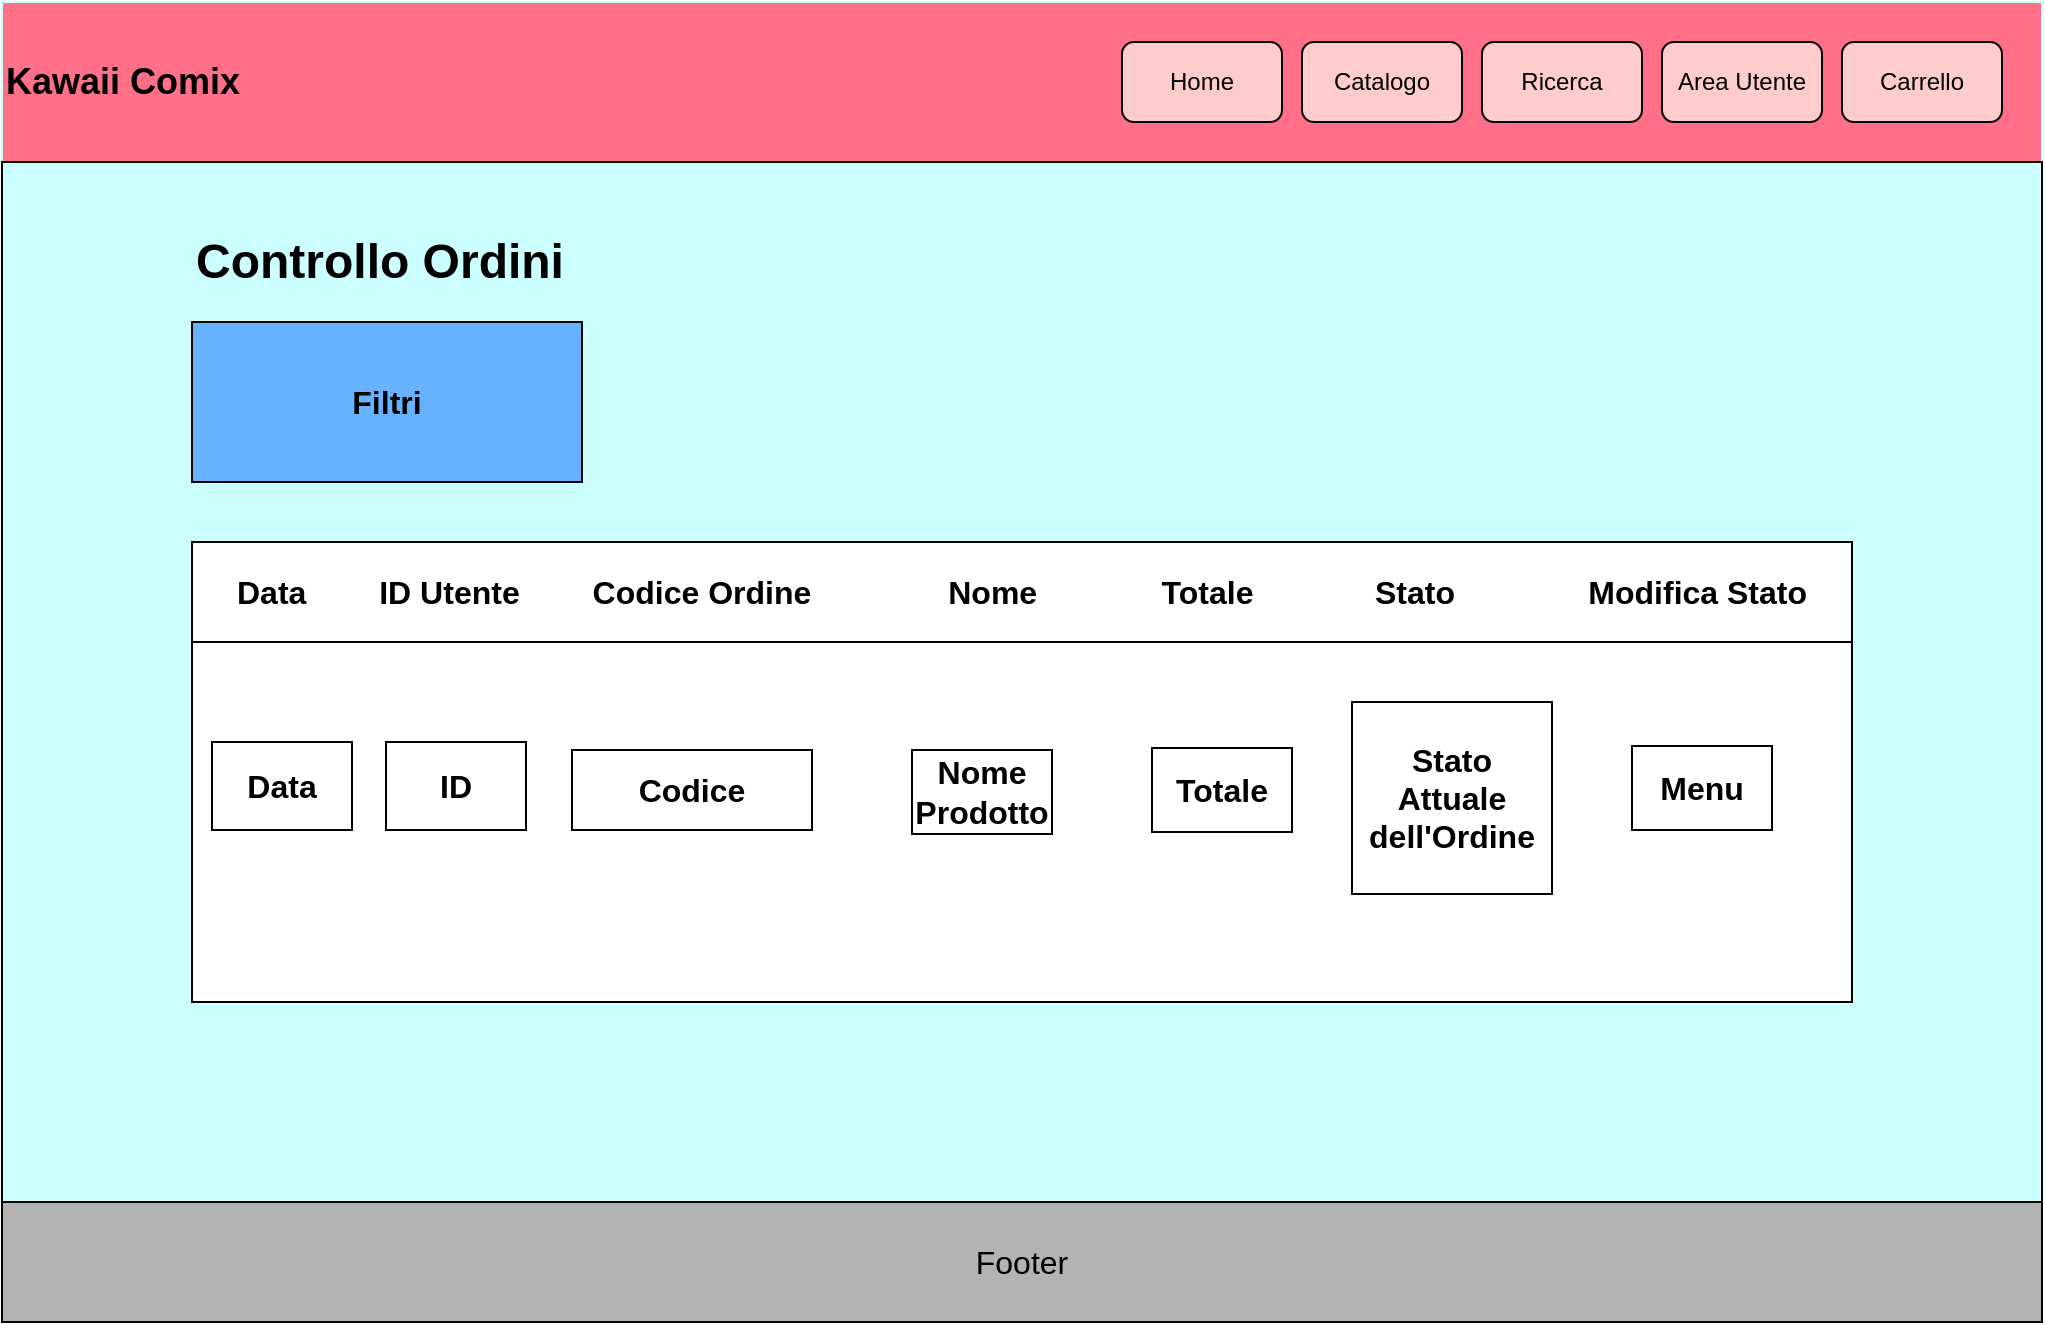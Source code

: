 <mxfile version="21.6.1" type="device">
  <diagram name="Pagina-1" id="wN6YJSM4o66fR8LFv3Vh">
    <mxGraphModel dx="2169" dy="2539" grid="1" gridSize="10" guides="1" tooltips="1" connect="1" arrows="1" fold="1" page="1" pageScale="1" pageWidth="827" pageHeight="1169" math="0" shadow="0">
      <root>
        <mxCell id="0" />
        <mxCell id="1" parent="0" />
        <mxCell id="5UGKIeRZJDmRClwh3Alo-3" value="&lt;font style=&quot;font-size: 18px;&quot;&gt;Kawaii Comix&lt;/font&gt;" style="swimlane;whiteSpace=wrap;html=1;startSize=80;fillColor=#FF6F88;align=left;strokeColor=#CCFFFF;" parent="1" vertex="1">
          <mxGeometry x="-680" y="-840" width="1020" height="644" as="geometry" />
        </mxCell>
        <mxCell id="5UGKIeRZJDmRClwh3Alo-8" value="" style="whiteSpace=wrap;html=1;fillColor=#CCFFFF;align=left;" parent="5UGKIeRZJDmRClwh3Alo-3" vertex="1">
          <mxGeometry y="80" width="1020" height="520" as="geometry" />
        </mxCell>
        <mxCell id="5UGKIeRZJDmRClwh3Alo-9" value="Home" style="rounded=1;whiteSpace=wrap;html=1;fillColor=#FFCCCC;" parent="5UGKIeRZJDmRClwh3Alo-3" vertex="1">
          <mxGeometry x="560" y="20" width="80" height="40" as="geometry" />
        </mxCell>
        <mxCell id="5UGKIeRZJDmRClwh3Alo-10" value="Catalogo" style="rounded=1;whiteSpace=wrap;html=1;fillColor=#FFCCCC;" parent="5UGKIeRZJDmRClwh3Alo-3" vertex="1">
          <mxGeometry x="650" y="20" width="80" height="40" as="geometry" />
        </mxCell>
        <mxCell id="5UGKIeRZJDmRClwh3Alo-11" value="Ricerca" style="rounded=1;whiteSpace=wrap;html=1;fillColor=#FFCCCC;" parent="5UGKIeRZJDmRClwh3Alo-3" vertex="1">
          <mxGeometry x="740" y="20" width="80" height="40" as="geometry" />
        </mxCell>
        <mxCell id="5UGKIeRZJDmRClwh3Alo-12" value="Area Utente" style="rounded=1;whiteSpace=wrap;html=1;fillColor=#FFCCCC;" parent="5UGKIeRZJDmRClwh3Alo-3" vertex="1">
          <mxGeometry x="830" y="20" width="80" height="40" as="geometry" />
        </mxCell>
        <mxCell id="5UGKIeRZJDmRClwh3Alo-13" value="Carrello" style="rounded=1;whiteSpace=wrap;html=1;fillColor=#FFCCCC;" parent="5UGKIeRZJDmRClwh3Alo-3" vertex="1">
          <mxGeometry x="920" y="20" width="80" height="40" as="geometry" />
        </mxCell>
        <mxCell id="5UGKIeRZJDmRClwh3Alo-15" value="" style="rounded=0;whiteSpace=wrap;html=1;fillColor=#FFFFFF;" parent="5UGKIeRZJDmRClwh3Alo-3" vertex="1">
          <mxGeometry x="95" y="270" width="830" height="230" as="geometry" />
        </mxCell>
        <mxCell id="5UGKIeRZJDmRClwh3Alo-34" value="&lt;font size=&quot;3&quot;&gt;&lt;b&gt;Data&lt;span style=&quot;white-space: pre;&quot;&gt;&#x9;&lt;/span&gt;ID Utente&lt;span style=&quot;white-space: pre;&quot;&gt;&lt;span style=&quot;white-space: pre;&quot;&gt;&#x9;C&lt;/span&gt;odice Ordine&lt;/span&gt;&lt;span style=&quot;white-space: pre;&quot;&gt;&lt;span style=&quot;white-space: pre;&quot;&gt;&#x9;&lt;/span&gt;&lt;span style=&quot;white-space: pre;&quot;&gt;&#x9;&lt;/span&gt;Nome&lt;/span&gt;&lt;span style=&quot;white-space: pre;&quot;&gt;&#x9;&lt;span style=&quot;white-space: pre;&quot;&gt;&#x9;&lt;/span&gt;T&lt;/span&gt;otale&lt;span style=&quot;white-space: pre;&quot;&gt;&#x9;&lt;span style=&quot;white-space: pre;&quot;&gt;&#x9;&lt;/span&gt;&lt;/span&gt;Stato&lt;span style=&quot;white-space: pre;&quot;&gt;&#x9;&lt;span style=&quot;white-space: pre;&quot;&gt;&#x9;&lt;/span&gt;&lt;/span&gt;Modifica Stato&lt;/b&gt;&lt;/font&gt;" style="rounded=0;whiteSpace=wrap;html=1;strokeColor=#000000;fillColor=none;" parent="5UGKIeRZJDmRClwh3Alo-3" vertex="1">
          <mxGeometry x="95" y="270" width="830" height="50" as="geometry" />
        </mxCell>
        <mxCell id="hitIeefIt-lWrOTmFTHB-26" value="&lt;font size=&quot;3&quot;&gt;&lt;b&gt;Codice&lt;/b&gt;&lt;/font&gt;" style="rounded=0;whiteSpace=wrap;html=1;fillColor=none;" parent="5UGKIeRZJDmRClwh3Alo-3" vertex="1">
          <mxGeometry x="285" y="374" width="120" height="40" as="geometry" />
        </mxCell>
        <mxCell id="hitIeefIt-lWrOTmFTHB-30" value="&lt;font size=&quot;3&quot;&gt;&lt;b&gt;Nome Prodotto&lt;/b&gt;&lt;/font&gt;" style="rounded=0;whiteSpace=wrap;html=1;fillColor=none;" parent="5UGKIeRZJDmRClwh3Alo-3" vertex="1">
          <mxGeometry x="455" y="374" width="70" height="42" as="geometry" />
        </mxCell>
        <mxCell id="hitIeefIt-lWrOTmFTHB-63" value="&lt;font size=&quot;3&quot;&gt;&lt;b&gt;Totale&lt;/b&gt;&lt;/font&gt;" style="rounded=0;whiteSpace=wrap;html=1;fillColor=none;" parent="5UGKIeRZJDmRClwh3Alo-3" vertex="1">
          <mxGeometry x="575" y="373" width="70" height="42" as="geometry" />
        </mxCell>
        <mxCell id="hitIeefIt-lWrOTmFTHB-64" style="edgeStyle=orthogonalEdgeStyle;rounded=0;orthogonalLoop=1;jettySize=auto;html=1;exitX=0.5;exitY=1;exitDx=0;exitDy=0;" parent="5UGKIeRZJDmRClwh3Alo-3" source="hitIeefIt-lWrOTmFTHB-26" target="hitIeefIt-lWrOTmFTHB-26" edge="1">
          <mxGeometry relative="1" as="geometry" />
        </mxCell>
        <mxCell id="hitIeefIt-lWrOTmFTHB-82" value="&lt;font size=&quot;3&quot;&gt;&lt;b&gt;Menu&lt;/b&gt;&lt;/font&gt;" style="rounded=0;whiteSpace=wrap;html=1;fillColor=none;" parent="5UGKIeRZJDmRClwh3Alo-3" vertex="1">
          <mxGeometry x="815" y="372" width="70" height="42" as="geometry" />
        </mxCell>
        <mxCell id="hitIeefIt-lWrOTmFTHB-83" value="&lt;font size=&quot;3&quot;&gt;&lt;b&gt;Data&lt;/b&gt;&lt;/font&gt;" style="rounded=0;whiteSpace=wrap;html=1;fillColor=none;" parent="5UGKIeRZJDmRClwh3Alo-3" vertex="1">
          <mxGeometry x="105" y="370" width="70" height="44" as="geometry" />
        </mxCell>
        <mxCell id="rW9YyloDN3nKmXjln0ma-1" value="&lt;font size=&quot;3&quot;&gt;&lt;b&gt;ID&lt;/b&gt;&lt;/font&gt;" style="rounded=0;whiteSpace=wrap;html=1;fillColor=none;" vertex="1" parent="5UGKIeRZJDmRClwh3Alo-3">
          <mxGeometry x="192" y="370" width="70" height="44" as="geometry" />
        </mxCell>
        <mxCell id="rW9YyloDN3nKmXjln0ma-38" value="&lt;font size=&quot;3&quot;&gt;&lt;b&gt;Stato Attuale dell&#39;Ordine&lt;/b&gt;&lt;/font&gt;" style="rounded=0;whiteSpace=wrap;html=1;fillColor=none;" vertex="1" parent="5UGKIeRZJDmRClwh3Alo-3">
          <mxGeometry x="675" y="350" width="100" height="96" as="geometry" />
        </mxCell>
        <mxCell id="rW9YyloDN3nKmXjln0ma-41" value="&lt;h1&gt;Controllo Ordini&lt;/h1&gt;" style="rounded=0;whiteSpace=wrap;html=1;fillColor=none;shadow=1;strokeColor=none;align=left;" vertex="1" parent="5UGKIeRZJDmRClwh3Alo-3">
          <mxGeometry x="95" y="100" width="260" height="60" as="geometry" />
        </mxCell>
        <mxCell id="rW9YyloDN3nKmXjln0ma-43" value="&lt;font size=&quot;3&quot;&gt;&lt;b&gt;Filtri&lt;/b&gt;&lt;/font&gt;" style="rounded=0;whiteSpace=wrap;html=1;fillColor=#66B2FF;" vertex="1" parent="5UGKIeRZJDmRClwh3Alo-3">
          <mxGeometry x="95" y="160" width="195" height="80" as="geometry" />
        </mxCell>
        <mxCell id="5UGKIeRZJDmRClwh3Alo-4" value="" style="endArrow=none;html=1;rounded=0;" parent="1" edge="1">
          <mxGeometry width="50" height="50" relative="1" as="geometry">
            <mxPoint x="-680" y="-240" as="sourcePoint" />
            <mxPoint x="320" y="-240" as="targetPoint" />
          </mxGeometry>
        </mxCell>
        <mxCell id="5UGKIeRZJDmRClwh3Alo-5" value="&lt;font size=&quot;3&quot;&gt;Footer&lt;/font&gt;" style="whiteSpace=wrap;html=1;fillColor=#B3B3B3;" parent="1" vertex="1">
          <mxGeometry x="-680" y="-240" width="1020" height="60" as="geometry" />
        </mxCell>
      </root>
    </mxGraphModel>
  </diagram>
</mxfile>
